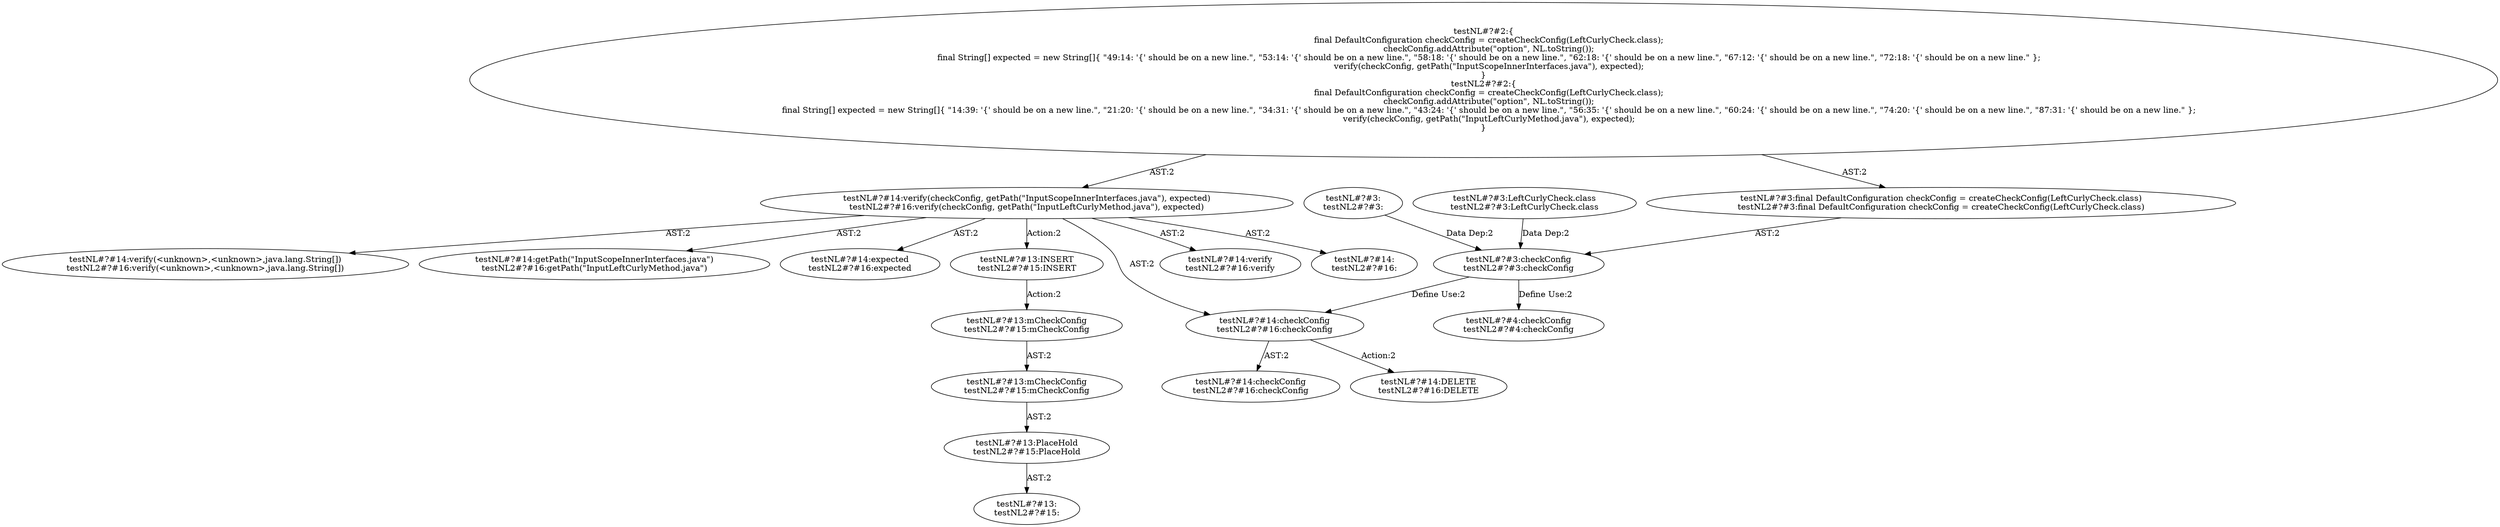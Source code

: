 digraph "Pattern" {
0 [label="testNL#?#14:DELETE
testNL2#?#16:DELETE" shape=ellipse]
1 [label="testNL#?#14:checkConfig
testNL2#?#16:checkConfig" shape=ellipse]
2 [label="testNL#?#3:checkConfig
testNL2#?#3:checkConfig" shape=ellipse]
3 [label="testNL#?#3:final DefaultConfiguration checkConfig = createCheckConfig(LeftCurlyCheck.class)
testNL2#?#3:final DefaultConfiguration checkConfig = createCheckConfig(LeftCurlyCheck.class)" shape=ellipse]
4 [label="testNL#?#3:
testNL2#?#3:" shape=ellipse]
5 [label="testNL#?#3:LeftCurlyCheck.class
testNL2#?#3:LeftCurlyCheck.class" shape=ellipse]
6 [label="testNL#?#4:checkConfig
testNL2#?#4:checkConfig" shape=ellipse]
7 [label="testNL#?#14:verify(checkConfig, getPath(\"InputScopeInnerInterfaces.java\"), expected)
testNL2#?#16:verify(checkConfig, getPath(\"InputLeftCurlyMethod.java\"), expected)" shape=ellipse]
8 [label="testNL#?#2:\{
    final DefaultConfiguration checkConfig = createCheckConfig(LeftCurlyCheck.class);
    checkConfig.addAttribute(\"option\", NL.toString());
    final String[] expected = new String[]\{ \"49:14: '\{' should be on a new line.\", \"53:14: '\{' should be on a new line.\", \"58:18: '\{' should be on a new line.\", \"62:18: '\{' should be on a new line.\", \"67:12: '\{' should be on a new line.\", \"72:18: '\{' should be on a new line.\" \};
    verify(checkConfig, getPath(\"InputScopeInnerInterfaces.java\"), expected);
\}
testNL2#?#2:\{
    final DefaultConfiguration checkConfig = createCheckConfig(LeftCurlyCheck.class);
    checkConfig.addAttribute(\"option\", NL.toString());
    final String[] expected = new String[]\{ \"14:39: '\{' should be on a new line.\", \"21:20: '\{' should be on a new line.\", \"34:31: '\{' should be on a new line.\", \"43:24: '\{' should be on a new line.\", \"56:35: '\{' should be on a new line.\", \"60:24: '\{' should be on a new line.\", \"74:20: '\{' should be on a new line.\", \"87:31: '\{' should be on a new line.\" \};
    verify(checkConfig, getPath(\"InputLeftCurlyMethod.java\"), expected);
\}" shape=ellipse]
9 [label="testNL#?#14:verify
testNL2#?#16:verify" shape=ellipse]
10 [label="testNL#?#14:
testNL2#?#16:" shape=ellipse]
11 [label="testNL#?#14:verify(<unknown>,<unknown>,java.lang.String[])
testNL2#?#16:verify(<unknown>,<unknown>,java.lang.String[])" shape=ellipse]
12 [label="testNL#?#14:getPath(\"InputScopeInnerInterfaces.java\")
testNL2#?#16:getPath(\"InputLeftCurlyMethod.java\")" shape=ellipse]
13 [label="testNL#?#14:expected
testNL2#?#16:expected" shape=ellipse]
14 [label="testNL#?#13:INSERT
testNL2#?#15:INSERT" shape=ellipse]
15 [label="testNL#?#13:mCheckConfig
testNL2#?#15:mCheckConfig" shape=ellipse]
16 [label="testNL#?#13:mCheckConfig
testNL2#?#15:mCheckConfig" shape=ellipse]
17 [label="testNL#?#13:PlaceHold
testNL2#?#15:PlaceHold" shape=ellipse]
18 [label="testNL#?#13:
testNL2#?#15:" shape=ellipse]
19 [label="testNL#?#14:checkConfig
testNL2#?#16:checkConfig" shape=ellipse]
1 -> 0 [label="Action:2"];
1 -> 19 [label="AST:2"];
2 -> 1 [label="Define Use:2"];
2 -> 6 [label="Define Use:2"];
3 -> 2 [label="AST:2"];
4 -> 2 [label="Data Dep:2"];
5 -> 2 [label="Data Dep:2"];
7 -> 1 [label="AST:2"];
7 -> 9 [label="AST:2"];
7 -> 10 [label="AST:2"];
7 -> 11 [label="AST:2"];
7 -> 12 [label="AST:2"];
7 -> 13 [label="AST:2"];
7 -> 14 [label="Action:2"];
8 -> 3 [label="AST:2"];
8 -> 7 [label="AST:2"];
14 -> 15 [label="Action:2"];
15 -> 16 [label="AST:2"];
16 -> 17 [label="AST:2"];
17 -> 18 [label="AST:2"];
}